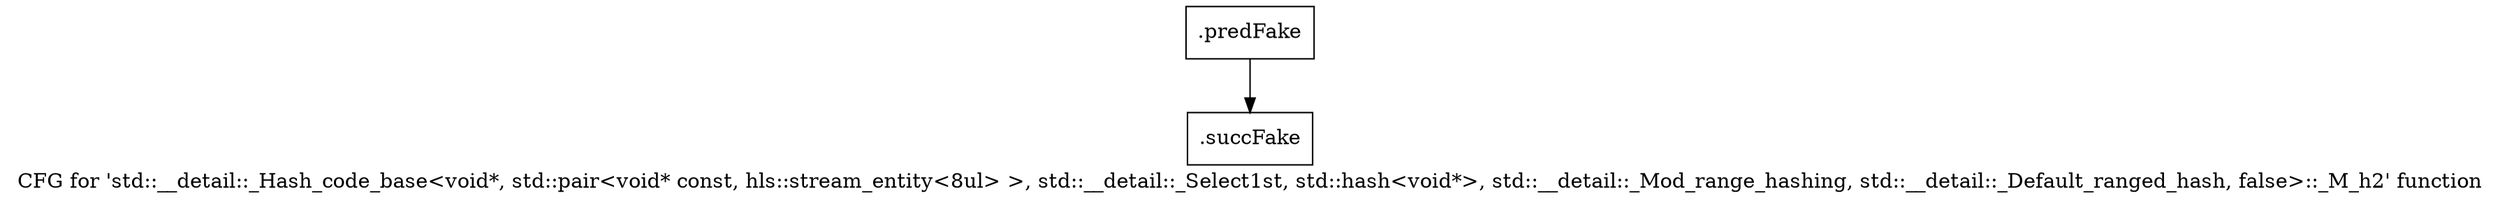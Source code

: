 digraph "CFG for 'std::__detail::_Hash_code_base\<void*, std::pair\<void* const, hls::stream_entity\<8ul\> \>, std::__detail::_Select1st, std::hash\<void*\>, std::__detail::_Mod_range_hashing, std::__detail::_Default_ranged_hash, false\>::_M_h2' function" {
	label="CFG for 'std::__detail::_Hash_code_base\<void*, std::pair\<void* const, hls::stream_entity\<8ul\> \>, std::__detail::_Select1st, std::hash\<void*\>, std::__detail::_Mod_range_hashing, std::__detail::_Default_ranged_hash, false\>::_M_h2' function";

	Node0x5a18a80 [shape=record,filename="",linenumber="",label="{.predFake}"];
	Node0x5a18a80 -> Node0x60cc0d0[ callList="" memoryops="" filename="/mnt/xilinx/Vitis_HLS/2021.2/tps/lnx64/gcc-6.2.0/lib/gcc/x86_64-pc-linux-gnu/6.2.0/../../../../include/c++/6.2.0/bits/hashtable_policy.h" execusionnum="18"];
	Node0x60cc0d0 [shape=record,filename="/mnt/xilinx/Vitis_HLS/2021.2/tps/lnx64/gcc-6.2.0/lib/gcc/x86_64-pc-linux-gnu/6.2.0/../../../../include/c++/6.2.0/bits/hashtable_policy.h",linenumber="1209",label="{.succFake}"];
}
